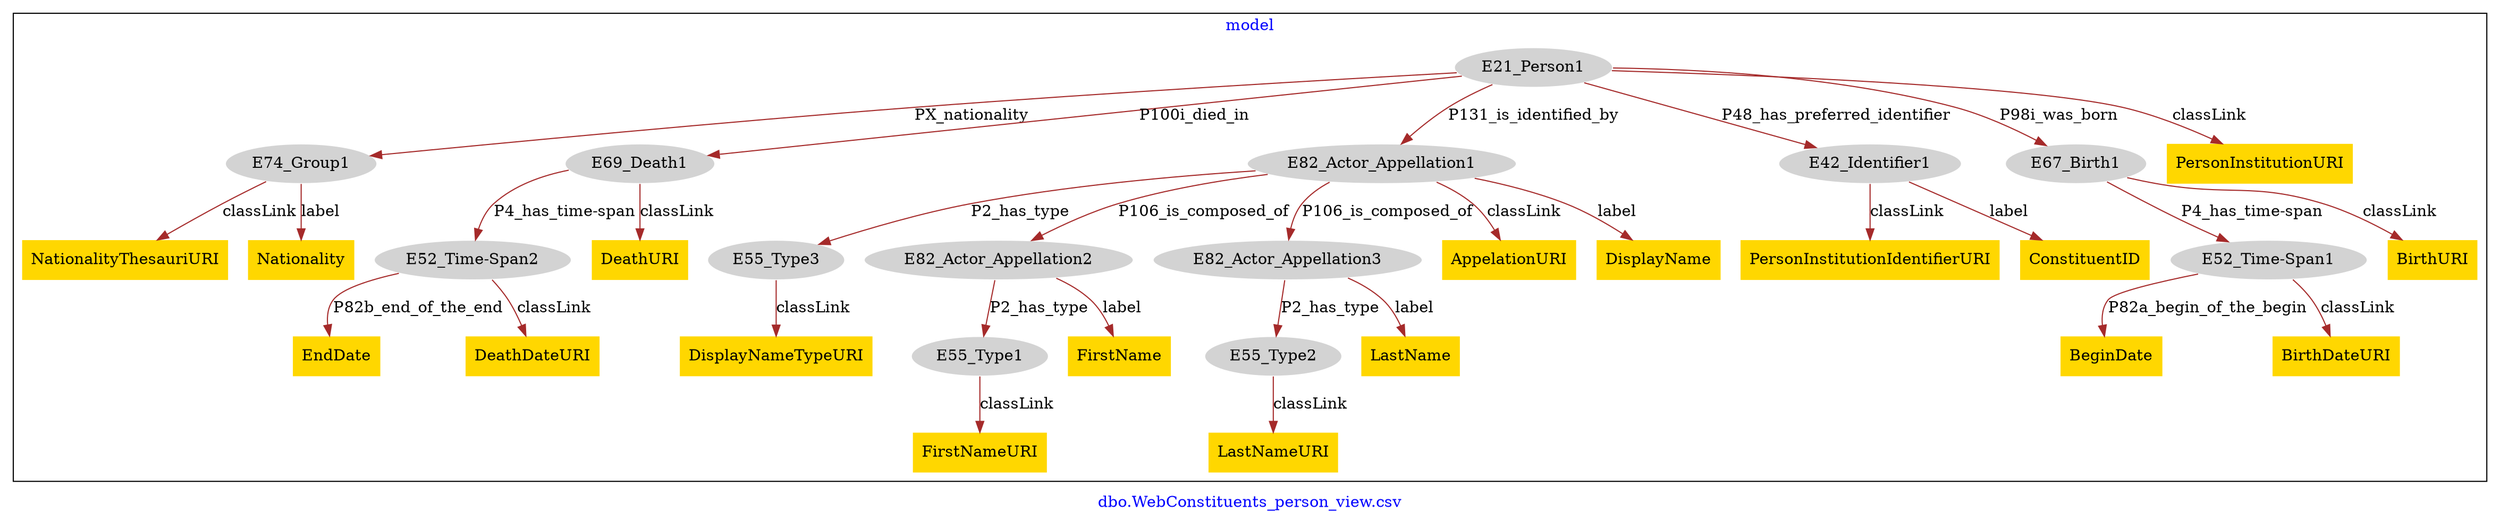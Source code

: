 digraph n0 {
fontcolor="blue"
remincross="true"
label="dbo.WebConstituents_person_view.csv"
subgraph cluster {
label="model"
n2[style="filled",color="white",fillcolor="lightgray",label="E21_Person1"];
n3[style="filled",color="white",fillcolor="lightgray",label="E74_Group1"];
n4[style="filled",color="white",fillcolor="lightgray",label="E69_Death1"];
n5[style="filled",color="white",fillcolor="lightgray",label="E82_Actor_Appellation1"];
n6[style="filled",color="white",fillcolor="lightgray",label="E42_Identifier1"];
n7[style="filled",color="white",fillcolor="lightgray",label="E67_Birth1"];
n8[shape="plaintext",style="filled",fillcolor="gold",label="PersonInstitutionURI"];
n9[shape="plaintext",style="filled",fillcolor="gold",label="PersonInstitutionIdentifierURI"];
n10[shape="plaintext",style="filled",fillcolor="gold",label="ConstituentID"];
n11[style="filled",color="white",fillcolor="lightgray",label="E52_Time-Span1"];
n12[shape="plaintext",style="filled",fillcolor="gold",label="BeginDate"];
n13[shape="plaintext",style="filled",fillcolor="gold",label="BirthDateURI"];
n14[style="filled",color="white",fillcolor="lightgray",label="E52_Time-Span2"];
n15[shape="plaintext",style="filled",fillcolor="gold",label="EndDate"];
n16[shape="plaintext",style="filled",fillcolor="gold",label="DeathDateURI"];
n17[style="filled",color="white",fillcolor="lightgray",label="E55_Type1"];
n18[shape="plaintext",style="filled",fillcolor="gold",label="FirstNameURI"];
n19[style="filled",color="white",fillcolor="lightgray",label="E55_Type2"];
n20[shape="plaintext",style="filled",fillcolor="gold",label="LastNameURI"];
n21[style="filled",color="white",fillcolor="lightgray",label="E55_Type3"];
n22[shape="plaintext",style="filled",fillcolor="gold",label="DisplayNameTypeURI"];
n23[shape="plaintext",style="filled",fillcolor="gold",label="BirthURI"];
n24[shape="plaintext",style="filled",fillcolor="gold",label="DeathURI"];
n25[shape="plaintext",style="filled",fillcolor="gold",label="NationalityThesauriURI"];
n26[shape="plaintext",style="filled",fillcolor="gold",label="Nationality"];
n27[style="filled",color="white",fillcolor="lightgray",label="E82_Actor_Appellation2"];
n28[style="filled",color="white",fillcolor="lightgray",label="E82_Actor_Appellation3"];
n29[shape="plaintext",style="filled",fillcolor="gold",label="AppelationURI"];
n30[shape="plaintext",style="filled",fillcolor="gold",label="DisplayName"];
n31[shape="plaintext",style="filled",fillcolor="gold",label="FirstName"];
n32[shape="plaintext",style="filled",fillcolor="gold",label="LastName"];
}
n2 -> n3[color="brown",fontcolor="black",label="PX_nationality"]
n2 -> n4[color="brown",fontcolor="black",label="P100i_died_in"]
n2 -> n5[color="brown",fontcolor="black",label="P131_is_identified_by"]
n2 -> n6[color="brown",fontcolor="black",label="P48_has_preferred_identifier"]
n2 -> n7[color="brown",fontcolor="black",label="P98i_was_born"]
n2 -> n8[color="brown",fontcolor="black",label="classLink"]
n6 -> n9[color="brown",fontcolor="black",label="classLink"]
n6 -> n10[color="brown",fontcolor="black",label="label"]
n11 -> n12[color="brown",fontcolor="black",label="P82a_begin_of_the_begin"]
n11 -> n13[color="brown",fontcolor="black",label="classLink"]
n14 -> n15[color="brown",fontcolor="black",label="P82b_end_of_the_end"]
n14 -> n16[color="brown",fontcolor="black",label="classLink"]
n17 -> n18[color="brown",fontcolor="black",label="classLink"]
n19 -> n20[color="brown",fontcolor="black",label="classLink"]
n21 -> n22[color="brown",fontcolor="black",label="classLink"]
n7 -> n11[color="brown",fontcolor="black",label="P4_has_time-span"]
n7 -> n23[color="brown",fontcolor="black",label="classLink"]
n4 -> n14[color="brown",fontcolor="black",label="P4_has_time-span"]
n4 -> n24[color="brown",fontcolor="black",label="classLink"]
n3 -> n25[color="brown",fontcolor="black",label="classLink"]
n3 -> n26[color="brown",fontcolor="black",label="label"]
n5 -> n27[color="brown",fontcolor="black",label="P106_is_composed_of"]
n5 -> n28[color="brown",fontcolor="black",label="P106_is_composed_of"]
n5 -> n21[color="brown",fontcolor="black",label="P2_has_type"]
n5 -> n29[color="brown",fontcolor="black",label="classLink"]
n5 -> n30[color="brown",fontcolor="black",label="label"]
n27 -> n17[color="brown",fontcolor="black",label="P2_has_type"]
n27 -> n31[color="brown",fontcolor="black",label="label"]
n28 -> n19[color="brown",fontcolor="black",label="P2_has_type"]
n28 -> n32[color="brown",fontcolor="black",label="label"]
}
